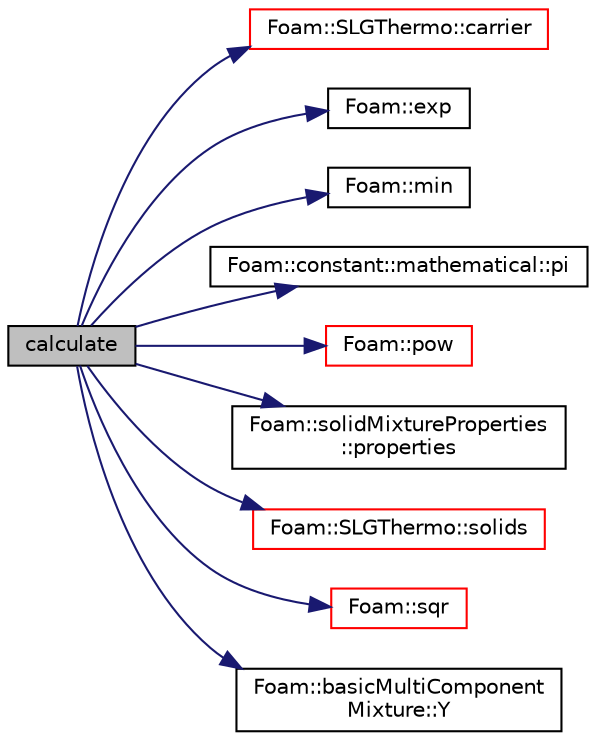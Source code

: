 digraph "calculate"
{
  bgcolor="transparent";
  edge [fontname="Helvetica",fontsize="10",labelfontname="Helvetica",labelfontsize="10"];
  node [fontname="Helvetica",fontsize="10",shape=record];
  rankdir="LR";
  Node1 [label="calculate",height=0.2,width=0.4,color="black", fillcolor="grey75", style="filled", fontcolor="black"];
  Node1 -> Node2 [color="midnightblue",fontsize="10",style="solid",fontname="Helvetica"];
  Node2 [label="Foam::SLGThermo::carrier",height=0.2,width=0.4,color="red",URL="$a02413.html#ad09148d289e10bb0f0264a4623d3822b",tooltip="Return reference to the gaseous components. "];
  Node1 -> Node3 [color="midnightblue",fontsize="10",style="solid",fontname="Helvetica"];
  Node3 [label="Foam::exp",height=0.2,width=0.4,color="black",URL="$a10909.html#a12bca6c677fcf0977532179c3cb9bb89"];
  Node1 -> Node4 [color="midnightblue",fontsize="10",style="solid",fontname="Helvetica"];
  Node4 [label="Foam::min",height=0.2,width=0.4,color="black",URL="$a10909.html#a253e112ad2d56d96230ff39ea7f442dc"];
  Node1 -> Node5 [color="midnightblue",fontsize="10",style="solid",fontname="Helvetica"];
  Node5 [label="Foam::constant::mathematical::pi",height=0.2,width=0.4,color="black",URL="$a10920.html#a731b8788a4c01586c35266c7ca4fed04"];
  Node1 -> Node6 [color="midnightblue",fontsize="10",style="solid",fontname="Helvetica"];
  Node6 [label="Foam::pow",height=0.2,width=0.4,color="red",URL="$a10909.html#a7500c8e9d27a442adc75e287de074c7c"];
  Node1 -> Node7 [color="midnightblue",fontsize="10",style="solid",fontname="Helvetica"];
  Node7 [label="Foam::solidMixtureProperties\l::properties",height=0.2,width=0.4,color="black",URL="$a02452.html#a656489f7b5d2142808254a843c1b9414",tooltip="Return the solidProperties properties. "];
  Node1 -> Node8 [color="midnightblue",fontsize="10",style="solid",fontname="Helvetica"];
  Node8 [label="Foam::SLGThermo::solids",height=0.2,width=0.4,color="red",URL="$a02413.html#a2b213177f2f399947e0665a223a4001f",tooltip="Return reference to the global (additional) solids. "];
  Node1 -> Node9 [color="midnightblue",fontsize="10",style="solid",fontname="Helvetica"];
  Node9 [label="Foam::sqr",height=0.2,width=0.4,color="red",URL="$a10909.html#a277dc11c581d53826ab5090b08f3b17b"];
  Node1 -> Node10 [color="midnightblue",fontsize="10",style="solid",fontname="Helvetica"];
  Node10 [label="Foam::basicMultiComponent\lMixture::Y",height=0.2,width=0.4,color="black",URL="$a00107.html#a98fc615b86ae04a5a00a36c8fb619a16",tooltip="Return the mass-fraction fields. "];
}
